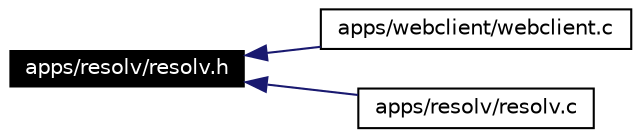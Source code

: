 digraph G
{
  edge [fontname="Helvetica",fontsize=10,labelfontname="Helvetica",labelfontsize=10];
  node [fontname="Helvetica",fontsize=10,shape=record];
  rankdir=LR;
  Node1 [label="apps/resolv/resolv.h",height=0.2,width=0.4,color="white", fillcolor="black", style="filled" fontcolor="white"];
  Node1 -> Node2 [dir=back,color="midnightblue",fontsize=10,style="solid",fontname="Helvetica"];
  Node2 [label="apps/webclient/webclient.c",height=0.2,width=0.4,color="black", fillcolor="white", style="filled",URL="$a00048.html"];
  Node1 -> Node3 [dir=back,color="midnightblue",fontsize=10,style="solid",fontname="Helvetica"];
  Node3 [label="apps/resolv/resolv.c",height=0.2,width=0.4,color="black", fillcolor="white", style="filled",URL="$a00039.html"];
}
